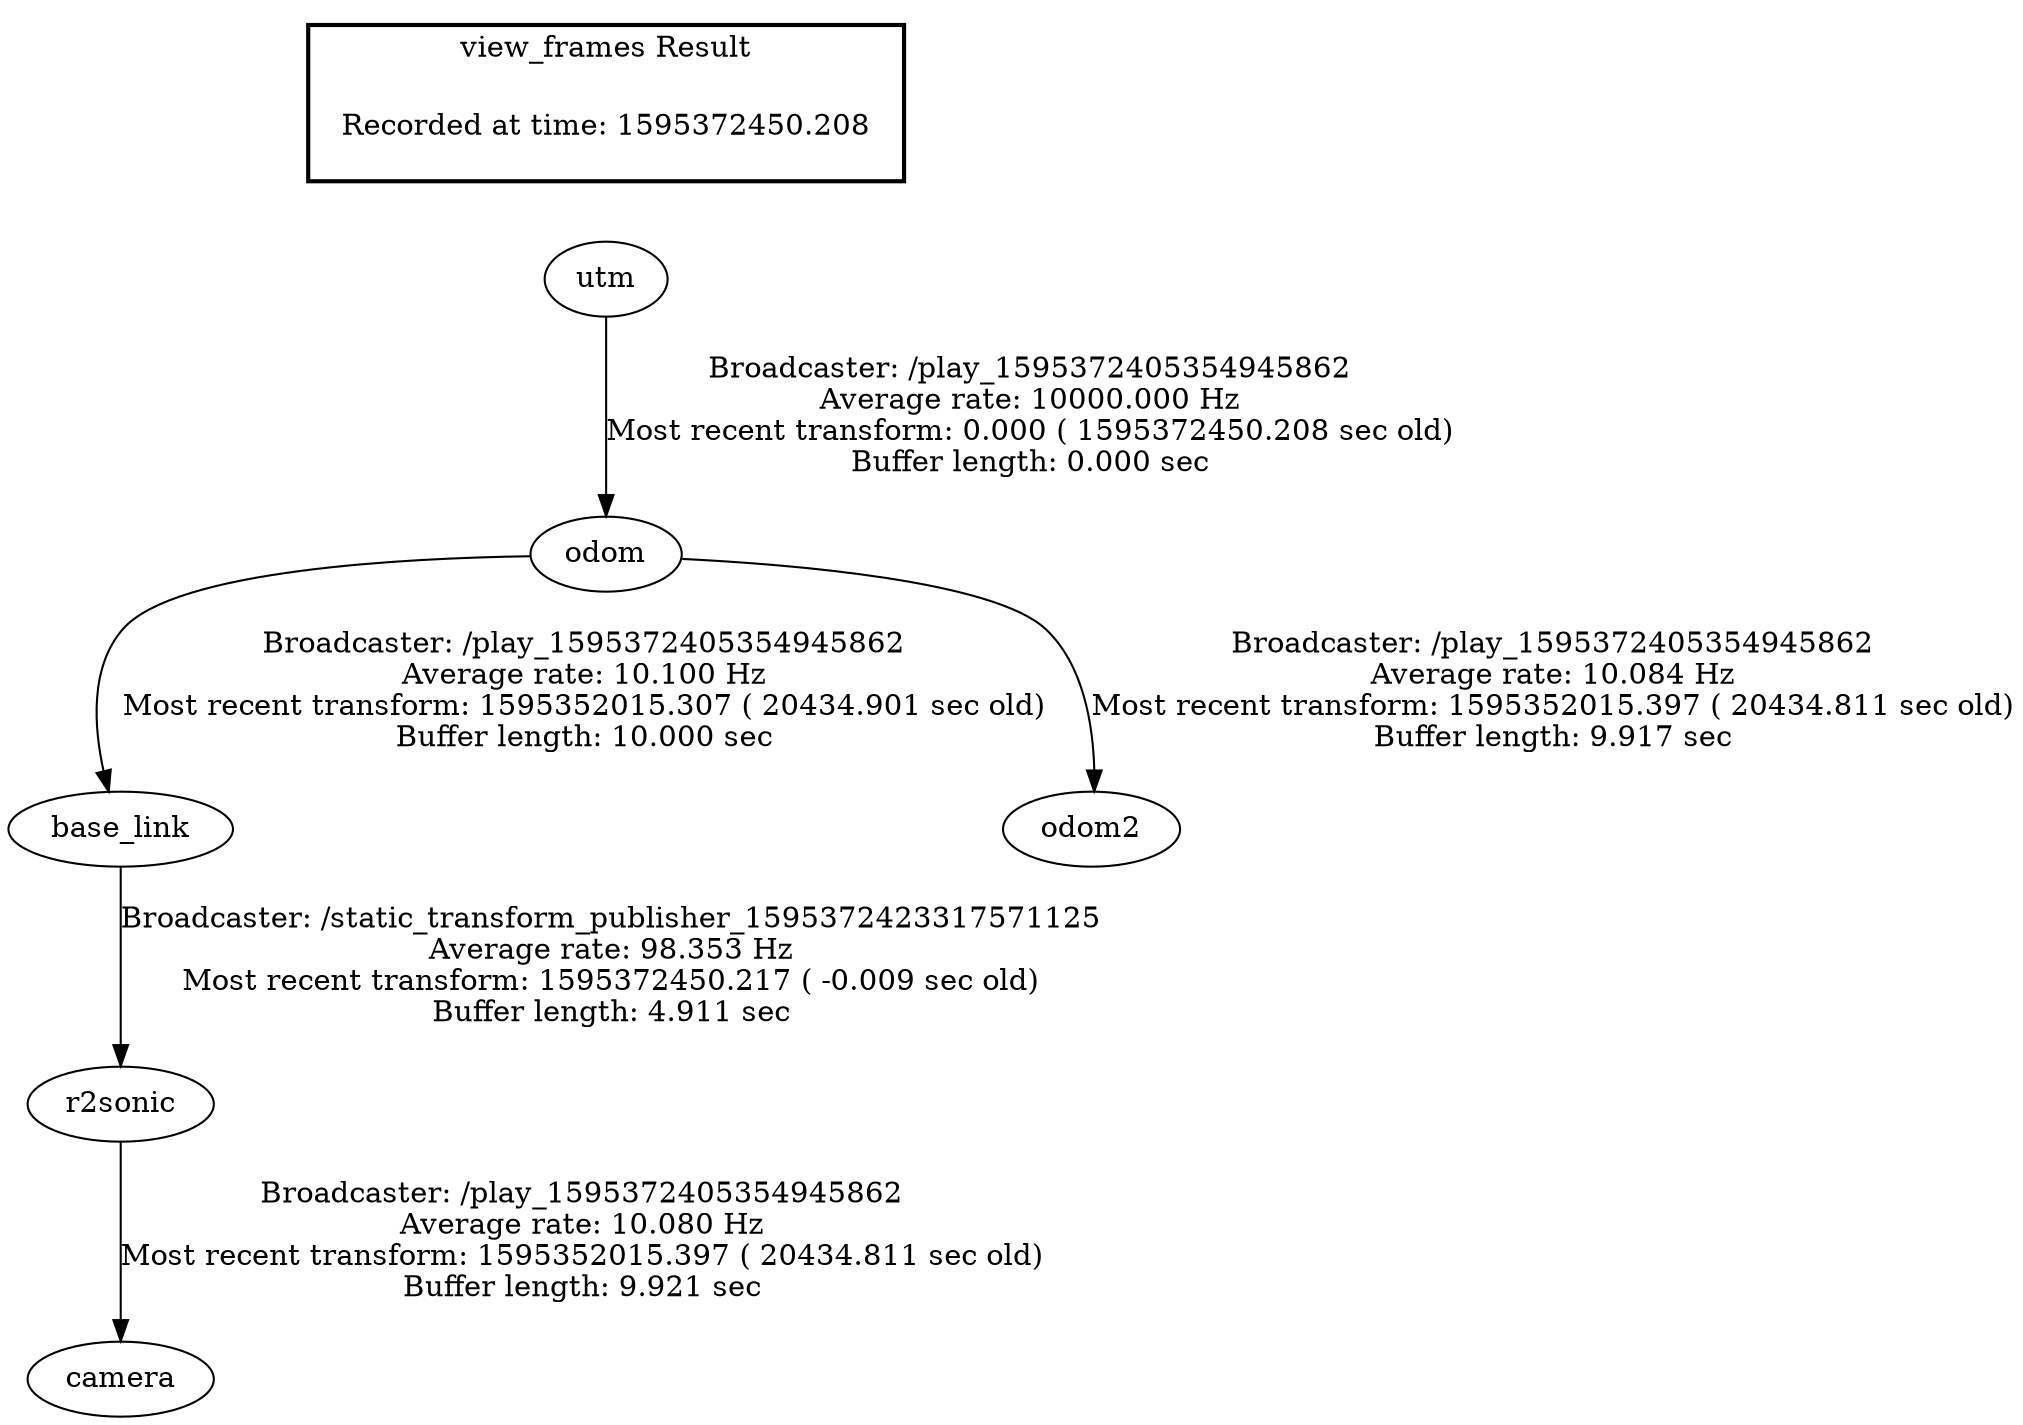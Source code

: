 digraph G {
"utm" -> "odom"[label="Broadcaster: /play_1595372405354945862\nAverage rate: 10000.000 Hz\nMost recent transform: 0.000 ( 1595372450.208 sec old)\nBuffer length: 0.000 sec\n"];
"base_link" -> "r2sonic"[label="Broadcaster: /static_transform_publisher_1595372423317571125\nAverage rate: 98.353 Hz\nMost recent transform: 1595372450.217 ( -0.009 sec old)\nBuffer length: 4.911 sec\n"];
"odom" -> "base_link"[label="Broadcaster: /play_1595372405354945862\nAverage rate: 10.100 Hz\nMost recent transform: 1595352015.307 ( 20434.901 sec old)\nBuffer length: 10.000 sec\n"];
"r2sonic" -> "camera"[label="Broadcaster: /play_1595372405354945862\nAverage rate: 10.080 Hz\nMost recent transform: 1595352015.397 ( 20434.811 sec old)\nBuffer length: 9.921 sec\n"];
"odom" -> "odom2"[label="Broadcaster: /play_1595372405354945862\nAverage rate: 10.084 Hz\nMost recent transform: 1595352015.397 ( 20434.811 sec old)\nBuffer length: 9.917 sec\n"];
edge [style=invis];
 subgraph cluster_legend { style=bold; color=black; label ="view_frames Result";
"Recorded at time: 1595372450.208"[ shape=plaintext ] ;
 }->"utm";
}